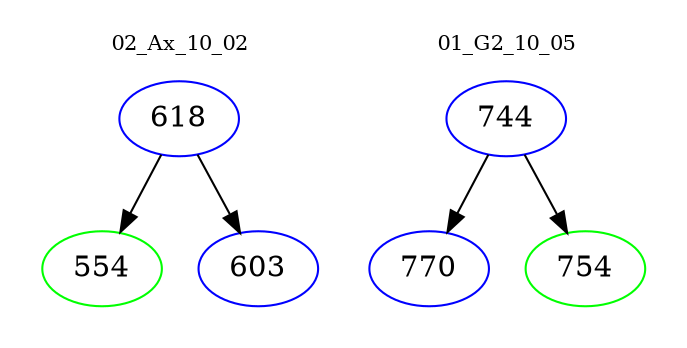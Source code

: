 digraph{
subgraph cluster_0 {
color = white
label = "02_Ax_10_02";
fontsize=10;
T0_618 [label="618", color="blue"]
T0_618 -> T0_554 [color="black"]
T0_554 [label="554", color="green"]
T0_618 -> T0_603 [color="black"]
T0_603 [label="603", color="blue"]
}
subgraph cluster_1 {
color = white
label = "01_G2_10_05";
fontsize=10;
T1_744 [label="744", color="blue"]
T1_744 -> T1_770 [color="black"]
T1_770 [label="770", color="blue"]
T1_744 -> T1_754 [color="black"]
T1_754 [label="754", color="green"]
}
}
